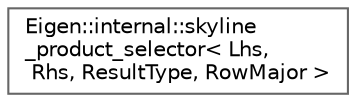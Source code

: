 digraph "类继承关系图"
{
 // LATEX_PDF_SIZE
  bgcolor="transparent";
  edge [fontname=Helvetica,fontsize=10,labelfontname=Helvetica,labelfontsize=10];
  node [fontname=Helvetica,fontsize=10,shape=box,height=0.2,width=0.4];
  rankdir="LR";
  Node0 [id="Node000000",label="Eigen::internal::skyline\l_product_selector\< Lhs,\l Rhs, ResultType, RowMajor \>",height=0.2,width=0.4,color="grey40", fillcolor="white", style="filled",URL="$struct_eigen_1_1internal_1_1skyline__product__selector_3_01_lhs_00_01_rhs_00_01_result_type_00_01_row_major_01_4.html",tooltip=" "];
}
